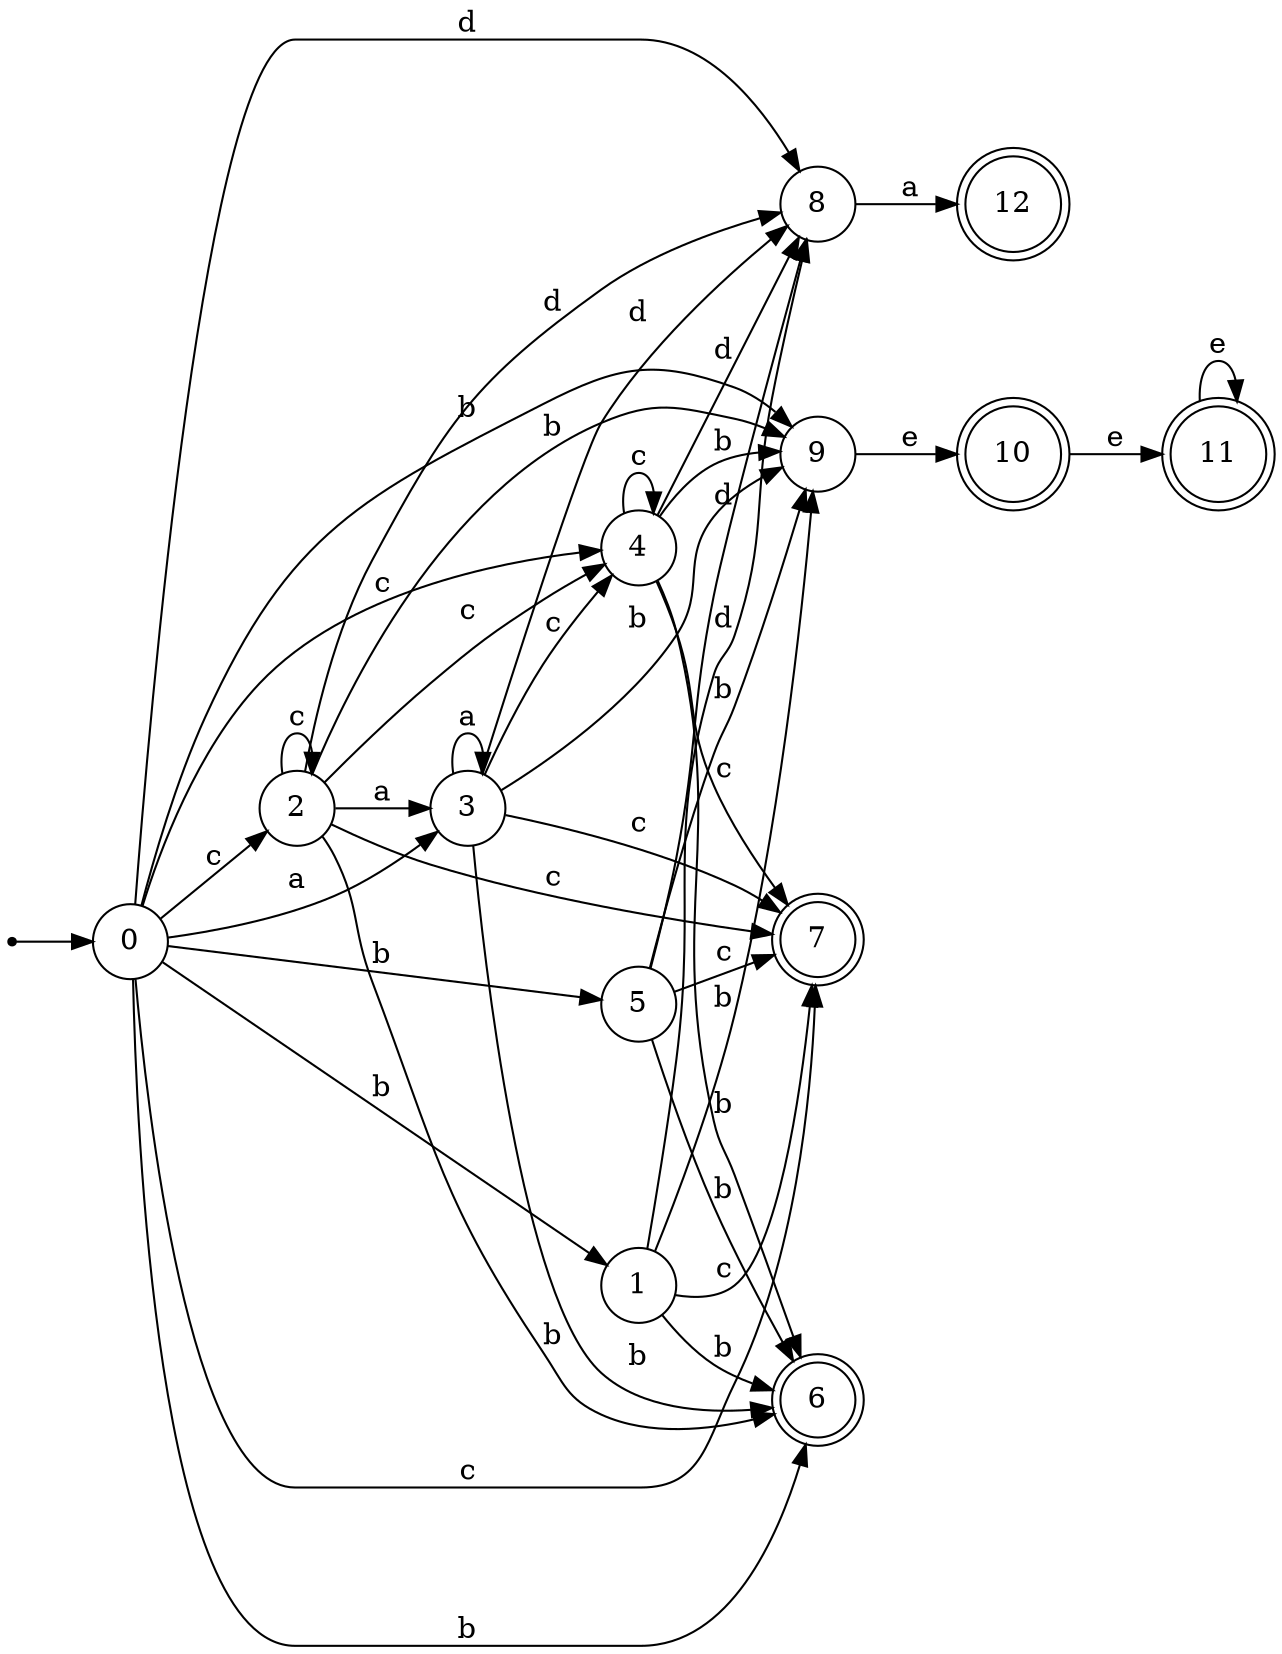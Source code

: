 digraph finite_state_machine {
rankdir=LR;
size="20,20";
node [shape = point]; "dummy0"
node [shape = circle]; "0";
"dummy0" -> "0";
node [shape = circle]; "1";
node [shape = circle]; "2";
node [shape = circle]; "3";
node [shape = circle]; "4";
node [shape = circle]; "5";
node [shape = doublecircle]; "6";node [shape = doublecircle]; "7";node [shape = circle]; "8";
node [shape = circle]; "9";
node [shape = doublecircle]; "10";node [shape = doublecircle]; "11";node [shape = doublecircle]; "12";"0" -> "1" [label = "b"];
 "0" -> "5" [label = "b"];
 "0" -> "6" [label = "b"];
 "0" -> "9" [label = "b"];
 "0" -> "2" [label = "c"];
 "0" -> "4" [label = "c"];
 "0" -> "7" [label = "c"];
 "0" -> "3" [label = "a"];
 "0" -> "8" [label = "d"];
 "9" -> "10" [label = "e"];
 "10" -> "11" [label = "e"];
 "11" -> "11" [label = "e"];
 "8" -> "12" [label = "a"];
 "5" -> "9" [label = "b"];
 "5" -> "6" [label = "b"];
 "5" -> "7" [label = "c"];
 "5" -> "8" [label = "d"];
 "4" -> "4" [label = "c"];
 "4" -> "7" [label = "c"];
 "4" -> "9" [label = "b"];
 "4" -> "6" [label = "b"];
 "4" -> "8" [label = "d"];
 "3" -> "3" [label = "a"];
 "3" -> "4" [label = "c"];
 "3" -> "7" [label = "c"];
 "3" -> "9" [label = "b"];
 "3" -> "6" [label = "b"];
 "3" -> "8" [label = "d"];
 "2" -> "2" [label = "c"];
 "2" -> "4" [label = "c"];
 "2" -> "7" [label = "c"];
 "2" -> "3" [label = "a"];
 "2" -> "9" [label = "b"];
 "2" -> "6" [label = "b"];
 "2" -> "8" [label = "d"];
 "1" -> "9" [label = "b"];
 "1" -> "6" [label = "b"];
 "1" -> "7" [label = "c"];
 "1" -> "8" [label = "d"];
 }

